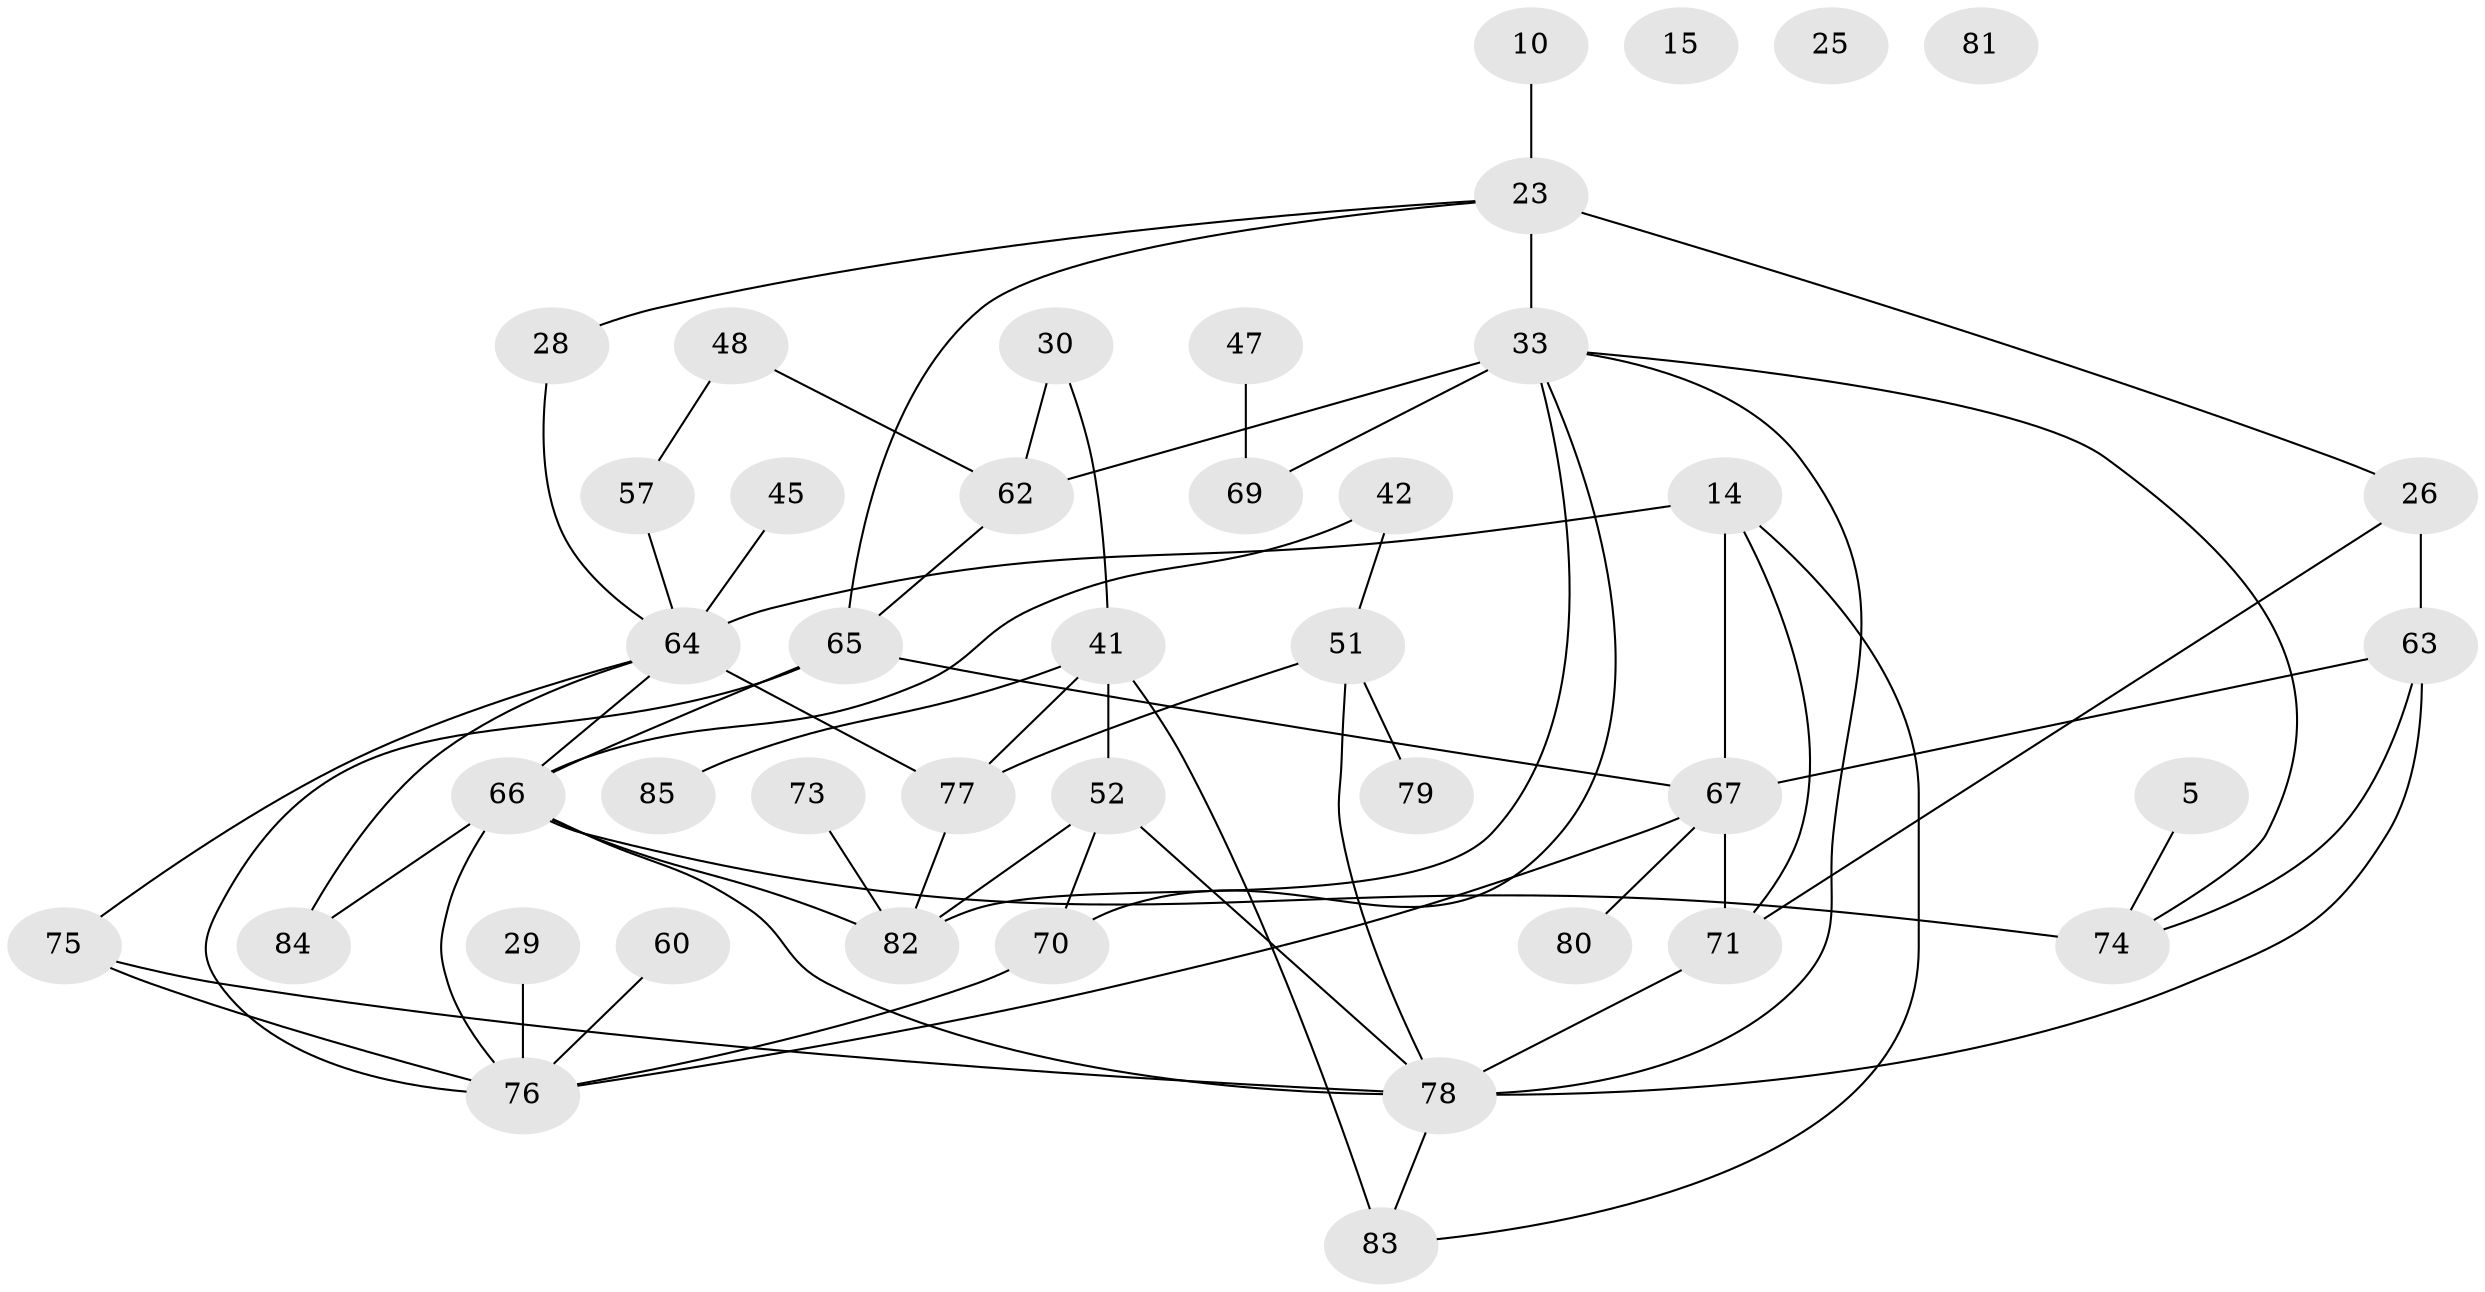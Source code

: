 // original degree distribution, {2: 0.2235294117647059, 4: 0.16470588235294117, 1: 0.16470588235294117, 3: 0.24705882352941178, 6: 0.058823529411764705, 0: 0.03529411764705882, 5: 0.10588235294117647}
// Generated by graph-tools (version 1.1) at 2025/38/03/09/25 04:38:46]
// undirected, 42 vertices, 66 edges
graph export_dot {
graph [start="1"]
  node [color=gray90,style=filled];
  5;
  10;
  14 [super="+2"];
  15;
  23;
  25;
  26;
  28;
  29;
  30;
  33 [super="+19"];
  41 [super="+22"];
  42;
  45;
  47;
  48 [super="+21"];
  51;
  52;
  57;
  60 [super="+8"];
  62;
  63 [super="+11+53"];
  64 [super="+12+32+58"];
  65 [super="+39+54+59"];
  66 [super="+61+34"];
  67 [super="+40+56"];
  69 [super="+3"];
  70 [super="+24+68"];
  71;
  73;
  74;
  75 [super="+43"];
  76 [super="+18+72"];
  77;
  78 [super="+55"];
  79;
  80;
  81;
  82 [super="+4+50"];
  83;
  84;
  85;
  5 -- 74;
  10 -- 23;
  14 -- 71;
  14 -- 83;
  14 -- 64 [weight=3];
  14 -- 67;
  23 -- 26;
  23 -- 28;
  23 -- 33 [weight=2];
  23 -- 65;
  26 -- 71;
  26 -- 63;
  28 -- 64;
  29 -- 76;
  30 -- 41;
  30 -- 62;
  33 -- 69;
  33 -- 70;
  33 -- 82;
  33 -- 74;
  33 -- 62;
  33 -- 78;
  41 -- 52 [weight=2];
  41 -- 77;
  41 -- 83 [weight=2];
  41 -- 85;
  42 -- 51;
  42 -- 66;
  45 -- 64;
  47 -- 69;
  48 -- 57;
  48 -- 62;
  51 -- 77;
  51 -- 79;
  51 -- 78;
  52 -- 78;
  52 -- 82 [weight=2];
  52 -- 70;
  57 -- 64;
  60 -- 76;
  62 -- 65;
  63 -- 78 [weight=2];
  63 -- 67;
  63 -- 74;
  64 -- 84;
  64 -- 66;
  64 -- 75;
  64 -- 77;
  65 -- 66 [weight=3];
  65 -- 67 [weight=2];
  65 -- 76;
  66 -- 74 [weight=3];
  66 -- 82;
  66 -- 84;
  66 -- 78 [weight=2];
  66 -- 76;
  67 -- 71 [weight=2];
  67 -- 76;
  67 -- 80;
  70 -- 76;
  71 -- 78;
  73 -- 82;
  75 -- 78;
  75 -- 76;
  77 -- 82;
  78 -- 83;
}
